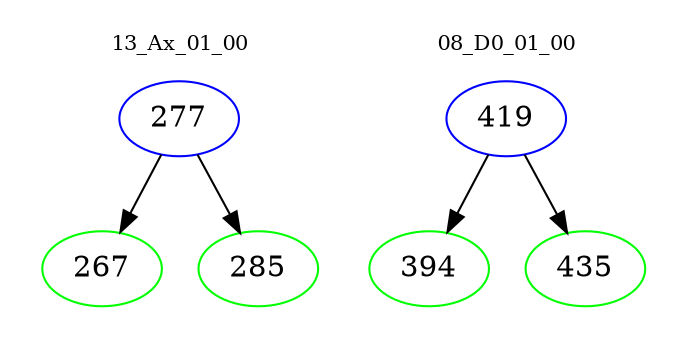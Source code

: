 digraph{
subgraph cluster_0 {
color = white
label = "13_Ax_01_00";
fontsize=10;
T0_277 [label="277", color="blue"]
T0_277 -> T0_267 [color="black"]
T0_267 [label="267", color="green"]
T0_277 -> T0_285 [color="black"]
T0_285 [label="285", color="green"]
}
subgraph cluster_1 {
color = white
label = "08_D0_01_00";
fontsize=10;
T1_419 [label="419", color="blue"]
T1_419 -> T1_394 [color="black"]
T1_394 [label="394", color="green"]
T1_419 -> T1_435 [color="black"]
T1_435 [label="435", color="green"]
}
}
